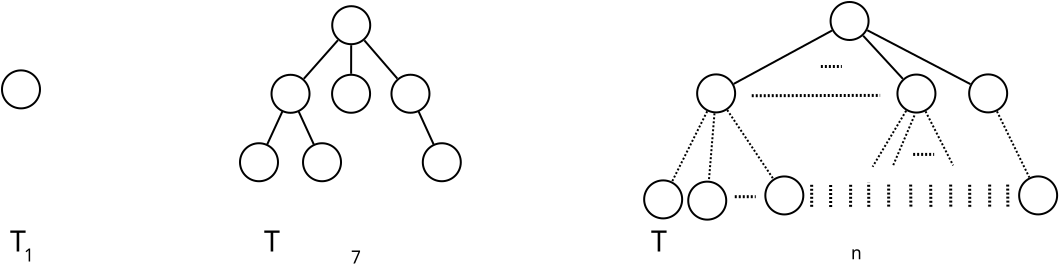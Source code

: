 <?xml version="1.0" encoding="UTF-8"?>
<dia:diagram xmlns:dia="http://www.lysator.liu.se/~alla/dia/">
  <dia:layer name="Background" visible="true" active="true">
    <dia:object type="Standard - Text" version="1" id="O0">
      <dia:attribute name="obj_pos">
        <dia:point val="16.661,12.294"/>
      </dia:attribute>
      <dia:attribute name="obj_bb">
        <dia:rectangle val="16.661,11.489;17.211,12.499"/>
      </dia:attribute>
      <dia:attribute name="text">
        <dia:composite type="text">
          <dia:attribute name="string">
            <dia:string>#1#</dia:string>
          </dia:attribute>
          <dia:attribute name="font">
            <dia:font family="sans" style="0" name="Helvetica"/>
          </dia:attribute>
          <dia:attribute name="height">
            <dia:real val="1.082"/>
          </dia:attribute>
          <dia:attribute name="pos">
            <dia:point val="16.661,12.294"/>
          </dia:attribute>
          <dia:attribute name="color">
            <dia:color val="#000000"/>
          </dia:attribute>
          <dia:attribute name="alignment">
            <dia:enum val="0"/>
          </dia:attribute>
        </dia:composite>
      </dia:attribute>
      <dia:attribute name="valign">
        <dia:enum val="3"/>
      </dia:attribute>
    </dia:object>
    <dia:object type="Standard - Ellipse" version="0" id="O1">
      <dia:attribute name="obj_pos">
        <dia:point val="15.555,2.74"/>
      </dia:attribute>
      <dia:attribute name="obj_bb">
        <dia:rectangle val="15.505,2.69;17.505,4.69"/>
      </dia:attribute>
      <dia:attribute name="elem_corner">
        <dia:point val="15.555,2.74"/>
      </dia:attribute>
      <dia:attribute name="elem_width">
        <dia:real val="1.9"/>
      </dia:attribute>
      <dia:attribute name="elem_height">
        <dia:real val="1.9"/>
      </dia:attribute>
      <dia:attribute name="border_width">
        <dia:real val="0.1"/>
      </dia:attribute>
      <dia:attribute name="aspect">
        <dia:enum val="2"/>
      </dia:attribute>
    </dia:object>
    <dia:object type="Standard - Text" version="1" id="O2">
      <dia:attribute name="obj_pos">
        <dia:point val="15.95,11.8"/>
      </dia:attribute>
      <dia:attribute name="obj_bb">
        <dia:rectangle val="15.95,10.47;58.165,12.137"/>
      </dia:attribute>
      <dia:attribute name="text">
        <dia:composite type="text">
          <dia:attribute name="string">
            <dia:string>#T                                  T                                                     T#</dia:string>
          </dia:attribute>
          <dia:attribute name="font">
            <dia:font family="sans" style="0" name="Helvetica"/>
          </dia:attribute>
          <dia:attribute name="height">
            <dia:real val="1.788"/>
          </dia:attribute>
          <dia:attribute name="pos">
            <dia:point val="15.95,11.8"/>
          </dia:attribute>
          <dia:attribute name="color">
            <dia:color val="#000000"/>
          </dia:attribute>
          <dia:attribute name="alignment">
            <dia:enum val="0"/>
          </dia:attribute>
        </dia:composite>
      </dia:attribute>
      <dia:attribute name="valign">
        <dia:enum val="3"/>
      </dia:attribute>
    </dia:object>
    <dia:object type="Standard - Text" version="1" id="O3">
      <dia:attribute name="obj_pos">
        <dia:point val="33.005,12.395"/>
      </dia:attribute>
      <dia:attribute name="obj_bb">
        <dia:rectangle val="33.005,11.59;33.555,12.6"/>
      </dia:attribute>
      <dia:attribute name="text">
        <dia:composite type="text">
          <dia:attribute name="string">
            <dia:string>#7#</dia:string>
          </dia:attribute>
          <dia:attribute name="font">
            <dia:font family="sans" style="0" name="Helvetica"/>
          </dia:attribute>
          <dia:attribute name="height">
            <dia:real val="1.082"/>
          </dia:attribute>
          <dia:attribute name="pos">
            <dia:point val="33.005,12.395"/>
          </dia:attribute>
          <dia:attribute name="color">
            <dia:color val="#000000"/>
          </dia:attribute>
          <dia:attribute name="alignment">
            <dia:enum val="0"/>
          </dia:attribute>
        </dia:composite>
      </dia:attribute>
      <dia:attribute name="valign">
        <dia:enum val="3"/>
      </dia:attribute>
    </dia:object>
    <dia:object type="Standard - Text" version="1" id="O4">
      <dia:attribute name="obj_pos">
        <dia:point val="58.01,12.185"/>
      </dia:attribute>
      <dia:attribute name="obj_bb">
        <dia:rectangle val="58.01,11.38;58.56,12.39"/>
      </dia:attribute>
      <dia:attribute name="text">
        <dia:composite type="text">
          <dia:attribute name="string">
            <dia:string>#n#</dia:string>
          </dia:attribute>
          <dia:attribute name="font">
            <dia:font family="sans" style="0" name="Helvetica"/>
          </dia:attribute>
          <dia:attribute name="height">
            <dia:real val="1.082"/>
          </dia:attribute>
          <dia:attribute name="pos">
            <dia:point val="58.01,12.185"/>
          </dia:attribute>
          <dia:attribute name="color">
            <dia:color val="#000000"/>
          </dia:attribute>
          <dia:attribute name="alignment">
            <dia:enum val="0"/>
          </dia:attribute>
        </dia:composite>
      </dia:attribute>
      <dia:attribute name="valign">
        <dia:enum val="3"/>
      </dia:attribute>
    </dia:object>
    <dia:object type="Standard - Line" version="0" id="O5">
      <dia:attribute name="obj_pos">
        <dia:point val="50.815,4.785"/>
      </dia:attribute>
      <dia:attribute name="obj_bb">
        <dia:rectangle val="48.993,4.718;50.882,8.363"/>
      </dia:attribute>
      <dia:attribute name="conn_endpoints">
        <dia:point val="50.815,4.785"/>
        <dia:point val="49.06,8.296"/>
      </dia:attribute>
      <dia:attribute name="numcp">
        <dia:int val="1"/>
      </dia:attribute>
      <dia:attribute name="line_width">
        <dia:real val="0.1"/>
      </dia:attribute>
      <dia:attribute name="line_style">
        <dia:enum val="4"/>
      </dia:attribute>
      <dia:connections>
        <dia:connection handle="0" to="O23" connection="8"/>
        <dia:connection handle="1" to="O26" connection="8"/>
      </dia:connections>
    </dia:object>
    <dia:object type="Standard - Line" version="0" id="O6">
      <dia:attribute name="obj_pos">
        <dia:point val="35.324,3.151"/>
      </dia:attribute>
      <dia:attribute name="obj_bb">
        <dia:rectangle val="33.6,1.167;35.395,3.222"/>
      </dia:attribute>
      <dia:attribute name="conn_endpoints">
        <dia:point val="35.324,3.151"/>
        <dia:point val="33.67,1.237"/>
      </dia:attribute>
      <dia:attribute name="numcp">
        <dia:int val="1"/>
      </dia:attribute>
      <dia:attribute name="line_width">
        <dia:real val="0.1"/>
      </dia:attribute>
      <dia:connections>
        <dia:connection handle="0" to="O12" connection="8"/>
        <dia:connection handle="1" to="O10" connection="8"/>
      </dia:connections>
    </dia:object>
    <dia:object type="Standard - Line" version="0" id="O7">
      <dia:attribute name="obj_pos">
        <dia:point val="30.644,3.162"/>
      </dia:attribute>
      <dia:attribute name="obj_bb">
        <dia:rectangle val="30.574,1.159;32.424,3.232"/>
      </dia:attribute>
      <dia:attribute name="conn_endpoints">
        <dia:point val="30.644,3.162"/>
        <dia:point val="32.354,1.23"/>
      </dia:attribute>
      <dia:attribute name="numcp">
        <dia:int val="1"/>
      </dia:attribute>
      <dia:attribute name="line_width">
        <dia:real val="0.1"/>
      </dia:attribute>
      <dia:connections>
        <dia:connection handle="0" to="O11" connection="8"/>
        <dia:connection handle="1" to="O10" connection="8"/>
      </dia:connections>
    </dia:object>
    <dia:object type="Standard - Line" version="0" id="O8">
      <dia:attribute name="obj_pos">
        <dia:point val="37.141,6.45"/>
      </dia:attribute>
      <dia:attribute name="obj_bb">
        <dia:rectangle val="36.316,4.725;37.207,6.516"/>
      </dia:attribute>
      <dia:attribute name="conn_endpoints">
        <dia:point val="37.141,6.45"/>
        <dia:point val="36.382,4.791"/>
      </dia:attribute>
      <dia:attribute name="numcp">
        <dia:int val="1"/>
      </dia:attribute>
      <dia:attribute name="line_width">
        <dia:real val="0.1"/>
      </dia:attribute>
      <dia:connections>
        <dia:connection handle="0" to="O9" connection="8"/>
        <dia:connection handle="1" to="O12" connection="8"/>
      </dia:connections>
    </dia:object>
    <dia:object type="Standard - Ellipse" version="0" id="O9">
      <dia:attribute name="obj_pos">
        <dia:point val="36.595,6.383"/>
      </dia:attribute>
      <dia:attribute name="obj_bb">
        <dia:rectangle val="36.545,6.333;38.545,8.333"/>
      </dia:attribute>
      <dia:attribute name="elem_corner">
        <dia:point val="36.595,6.383"/>
      </dia:attribute>
      <dia:attribute name="elem_width">
        <dia:real val="1.9"/>
      </dia:attribute>
      <dia:attribute name="elem_height">
        <dia:real val="1.9"/>
      </dia:attribute>
      <dia:attribute name="border_width">
        <dia:real val="0.1"/>
      </dia:attribute>
      <dia:attribute name="aspect">
        <dia:enum val="2"/>
      </dia:attribute>
    </dia:object>
    <dia:object type="Standard - Ellipse" version="0" id="O10">
      <dia:attribute name="obj_pos">
        <dia:point val="32.066,-0.469"/>
      </dia:attribute>
      <dia:attribute name="obj_bb">
        <dia:rectangle val="32.017,-0.519;34.017,1.481"/>
      </dia:attribute>
      <dia:attribute name="elem_corner">
        <dia:point val="32.066,-0.469"/>
      </dia:attribute>
      <dia:attribute name="elem_width">
        <dia:real val="1.9"/>
      </dia:attribute>
      <dia:attribute name="elem_height">
        <dia:real val="1.9"/>
      </dia:attribute>
      <dia:attribute name="border_width">
        <dia:real val="0.1"/>
      </dia:attribute>
      <dia:attribute name="aspect">
        <dia:enum val="2"/>
      </dia:attribute>
    </dia:object>
    <dia:object type="Standard - Ellipse" version="0" id="O11">
      <dia:attribute name="obj_pos">
        <dia:point val="29.031,2.961"/>
      </dia:attribute>
      <dia:attribute name="obj_bb">
        <dia:rectangle val="28.981,2.911;30.981,4.911"/>
      </dia:attribute>
      <dia:attribute name="elem_corner">
        <dia:point val="29.031,2.961"/>
      </dia:attribute>
      <dia:attribute name="elem_width">
        <dia:real val="1.9"/>
      </dia:attribute>
      <dia:attribute name="elem_height">
        <dia:real val="1.9"/>
      </dia:attribute>
      <dia:attribute name="border_width">
        <dia:real val="0.1"/>
      </dia:attribute>
      <dia:attribute name="aspect">
        <dia:enum val="2"/>
      </dia:attribute>
    </dia:object>
    <dia:object type="Standard - Ellipse" version="0" id="O12">
      <dia:attribute name="obj_pos">
        <dia:point val="35.028,2.958"/>
      </dia:attribute>
      <dia:attribute name="obj_bb">
        <dia:rectangle val="34.978,2.908;36.978,4.908"/>
      </dia:attribute>
      <dia:attribute name="elem_corner">
        <dia:point val="35.028,2.958"/>
      </dia:attribute>
      <dia:attribute name="elem_width">
        <dia:real val="1.9"/>
      </dia:attribute>
      <dia:attribute name="elem_height">
        <dia:real val="1.9"/>
      </dia:attribute>
      <dia:attribute name="border_width">
        <dia:real val="0.1"/>
      </dia:attribute>
      <dia:attribute name="show_background">
        <dia:boolean val="false"/>
      </dia:attribute>
      <dia:attribute name="aspect">
        <dia:enum val="2"/>
      </dia:attribute>
    </dia:object>
    <dia:object type="Standard - Ellipse" version="0" id="O13">
      <dia:attribute name="obj_pos">
        <dia:point val="30.606,6.383"/>
      </dia:attribute>
      <dia:attribute name="obj_bb">
        <dia:rectangle val="30.556,6.333;32.556,8.333"/>
      </dia:attribute>
      <dia:attribute name="elem_corner">
        <dia:point val="30.606,6.383"/>
      </dia:attribute>
      <dia:attribute name="elem_width">
        <dia:real val="1.9"/>
      </dia:attribute>
      <dia:attribute name="elem_height">
        <dia:real val="1.9"/>
      </dia:attribute>
      <dia:attribute name="border_width">
        <dia:real val="0.1"/>
      </dia:attribute>
      <dia:attribute name="aspect">
        <dia:enum val="2"/>
      </dia:attribute>
    </dia:object>
    <dia:object type="Standard - Line" version="0" id="O14">
      <dia:attribute name="obj_pos">
        <dia:point val="31.15,6.451"/>
      </dia:attribute>
      <dia:attribute name="obj_bb">
        <dia:rectangle val="30.321,4.727;31.217,6.517"/>
      </dia:attribute>
      <dia:attribute name="conn_endpoints">
        <dia:point val="31.15,6.451"/>
        <dia:point val="30.387,4.793"/>
      </dia:attribute>
      <dia:attribute name="numcp">
        <dia:int val="1"/>
      </dia:attribute>
      <dia:attribute name="line_width">
        <dia:real val="0.1"/>
      </dia:attribute>
      <dia:connections>
        <dia:connection handle="0" to="O13" connection="8"/>
        <dia:connection handle="1" to="O11" connection="8"/>
      </dia:connections>
    </dia:object>
    <dia:object type="Standard - Line" version="0" id="O15">
      <dia:attribute name="obj_pos">
        <dia:point val="28.811,6.451"/>
      </dia:attribute>
      <dia:attribute name="obj_bb">
        <dia:rectangle val="28.745,4.727;29.641,6.517"/>
      </dia:attribute>
      <dia:attribute name="conn_endpoints">
        <dia:point val="28.811,6.451"/>
        <dia:point val="29.575,4.793"/>
      </dia:attribute>
      <dia:attribute name="numcp">
        <dia:int val="1"/>
      </dia:attribute>
      <dia:attribute name="line_width">
        <dia:real val="0.1"/>
      </dia:attribute>
      <dia:connections>
        <dia:connection handle="0" to="O17" connection="8"/>
        <dia:connection handle="1" to="O11" connection="8"/>
      </dia:connections>
    </dia:object>
    <dia:object type="Standard - Line" version="0" id="O16">
      <dia:attribute name="obj_pos">
        <dia:point val="33.011,2.909"/>
      </dia:attribute>
      <dia:attribute name="obj_bb">
        <dia:rectangle val="32.961,1.43;33.065,2.96"/>
      </dia:attribute>
      <dia:attribute name="conn_endpoints">
        <dia:point val="33.011,2.909"/>
        <dia:point val="33.014,1.481"/>
      </dia:attribute>
      <dia:attribute name="numcp">
        <dia:int val="1"/>
      </dia:attribute>
      <dia:attribute name="line_width">
        <dia:real val="0.1"/>
      </dia:attribute>
      <dia:connections>
        <dia:connection handle="0" to="O18" connection="8"/>
        <dia:connection handle="1" to="O10" connection="8"/>
      </dia:connections>
    </dia:object>
    <dia:object type="Standard - Ellipse" version="0" id="O17">
      <dia:attribute name="obj_pos">
        <dia:point val="27.455,6.383"/>
      </dia:attribute>
      <dia:attribute name="obj_bb">
        <dia:rectangle val="27.405,6.333;29.405,8.333"/>
      </dia:attribute>
      <dia:attribute name="elem_corner">
        <dia:point val="27.455,6.383"/>
      </dia:attribute>
      <dia:attribute name="elem_width">
        <dia:real val="1.9"/>
      </dia:attribute>
      <dia:attribute name="elem_height">
        <dia:real val="1.9"/>
      </dia:attribute>
      <dia:attribute name="border_width">
        <dia:real val="0.1"/>
      </dia:attribute>
      <dia:attribute name="aspect">
        <dia:enum val="2"/>
      </dia:attribute>
    </dia:object>
    <dia:object type="Standard - Ellipse" version="0" id="O18">
      <dia:attribute name="obj_pos">
        <dia:point val="32.059,2.959"/>
      </dia:attribute>
      <dia:attribute name="obj_bb">
        <dia:rectangle val="32.009,2.909;34.009,4.909"/>
      </dia:attribute>
      <dia:attribute name="elem_corner">
        <dia:point val="32.059,2.959"/>
      </dia:attribute>
      <dia:attribute name="elem_width">
        <dia:real val="1.9"/>
      </dia:attribute>
      <dia:attribute name="elem_height">
        <dia:real val="1.9"/>
      </dia:attribute>
      <dia:attribute name="border_width">
        <dia:real val="0.1"/>
      </dia:attribute>
      <dia:attribute name="show_background">
        <dia:boolean val="false"/>
      </dia:attribute>
      <dia:attribute name="aspect">
        <dia:enum val="2"/>
      </dia:attribute>
    </dia:object>
    <dia:object type="Standard - Line" version="0" id="O19">
      <dia:attribute name="obj_pos">
        <dia:point val="63.98,3.429"/>
      </dia:attribute>
      <dia:attribute name="obj_bb">
        <dia:rectangle val="58.749,0.664;64.047,3.497"/>
      </dia:attribute>
      <dia:attribute name="conn_endpoints">
        <dia:point val="63.98,3.429"/>
        <dia:point val="58.817,0.732"/>
      </dia:attribute>
      <dia:attribute name="numcp">
        <dia:int val="1"/>
      </dia:attribute>
      <dia:attribute name="line_width">
        <dia:real val="0.1"/>
      </dia:attribute>
      <dia:connections>
        <dia:connection handle="0" to="O24" connection="8"/>
        <dia:connection handle="1" to="O22" connection="8"/>
      </dia:connections>
    </dia:object>
    <dia:object type="Standard - Line" version="0" id="O20">
      <dia:attribute name="obj_pos">
        <dia:point val="52.139,3.415"/>
      </dia:attribute>
      <dia:attribute name="obj_bb">
        <dia:rectangle val="52.071,0.678;57.126,3.483"/>
      </dia:attribute>
      <dia:attribute name="conn_endpoints">
        <dia:point val="52.139,3.415"/>
        <dia:point val="57.058,0.746"/>
      </dia:attribute>
      <dia:attribute name="numcp">
        <dia:int val="1"/>
      </dia:attribute>
      <dia:attribute name="line_width">
        <dia:real val="0.1"/>
      </dia:attribute>
      <dia:connections>
        <dia:connection handle="0" to="O23" connection="8"/>
        <dia:connection handle="1" to="O22" connection="8"/>
      </dia:connections>
    </dia:object>
    <dia:object type="Standard - Ellipse" version="0" id="O21">
      <dia:attribute name="obj_pos">
        <dia:point val="66.412,8.041"/>
      </dia:attribute>
      <dia:attribute name="obj_bb">
        <dia:rectangle val="66.362,7.991;68.362,9.991"/>
      </dia:attribute>
      <dia:attribute name="elem_corner">
        <dia:point val="66.412,8.041"/>
      </dia:attribute>
      <dia:attribute name="elem_width">
        <dia:real val="1.9"/>
      </dia:attribute>
      <dia:attribute name="elem_height">
        <dia:real val="1.9"/>
      </dia:attribute>
      <dia:attribute name="border_width">
        <dia:real val="0.1"/>
      </dia:attribute>
      <dia:attribute name="aspect">
        <dia:enum val="2"/>
      </dia:attribute>
    </dia:object>
    <dia:object type="Standard - Ellipse" version="0" id="O22">
      <dia:attribute name="obj_pos">
        <dia:point val="56.984,-0.679"/>
      </dia:attribute>
      <dia:attribute name="obj_bb">
        <dia:rectangle val="56.934,-0.729;58.934,1.271"/>
      </dia:attribute>
      <dia:attribute name="elem_corner">
        <dia:point val="56.984,-0.679"/>
      </dia:attribute>
      <dia:attribute name="elem_width">
        <dia:real val="1.9"/>
      </dia:attribute>
      <dia:attribute name="elem_height">
        <dia:real val="1.9"/>
      </dia:attribute>
      <dia:attribute name="border_width">
        <dia:real val="0.1"/>
      </dia:attribute>
      <dia:attribute name="aspect">
        <dia:enum val="2"/>
      </dia:attribute>
    </dia:object>
    <dia:object type="Standard - Ellipse" version="0" id="O23">
      <dia:attribute name="obj_pos">
        <dia:point val="50.312,2.941"/>
      </dia:attribute>
      <dia:attribute name="obj_bb">
        <dia:rectangle val="50.263,2.891;52.263,4.891"/>
      </dia:attribute>
      <dia:attribute name="elem_corner">
        <dia:point val="50.312,2.941"/>
      </dia:attribute>
      <dia:attribute name="elem_width">
        <dia:real val="1.9"/>
      </dia:attribute>
      <dia:attribute name="elem_height">
        <dia:real val="1.9"/>
      </dia:attribute>
      <dia:attribute name="border_width">
        <dia:real val="0.1"/>
      </dia:attribute>
      <dia:attribute name="aspect">
        <dia:enum val="2"/>
      </dia:attribute>
    </dia:object>
    <dia:object type="Standard - Ellipse" version="0" id="O24">
      <dia:attribute name="obj_pos">
        <dia:point val="63.913,2.941"/>
      </dia:attribute>
      <dia:attribute name="obj_bb">
        <dia:rectangle val="63.862,2.891;65.862,4.891"/>
      </dia:attribute>
      <dia:attribute name="elem_corner">
        <dia:point val="63.913,2.941"/>
      </dia:attribute>
      <dia:attribute name="elem_width">
        <dia:real val="1.9"/>
      </dia:attribute>
      <dia:attribute name="elem_height">
        <dia:real val="1.9"/>
      </dia:attribute>
      <dia:attribute name="border_width">
        <dia:real val="0.1"/>
      </dia:attribute>
      <dia:attribute name="show_background">
        <dia:boolean val="false"/>
      </dia:attribute>
      <dia:attribute name="aspect">
        <dia:enum val="2"/>
      </dia:attribute>
    </dia:object>
    <dia:object type="Standard - Line" version="0" id="O25">
      <dia:attribute name="obj_pos">
        <dia:point val="60.599,3.164"/>
      </dia:attribute>
      <dia:attribute name="obj_bb">
        <dia:rectangle val="58.541,0.936;60.669,3.234"/>
      </dia:attribute>
      <dia:attribute name="conn_endpoints">
        <dia:point val="60.599,3.164"/>
        <dia:point val="58.612,1.006"/>
      </dia:attribute>
      <dia:attribute name="numcp">
        <dia:int val="1"/>
      </dia:attribute>
      <dia:attribute name="line_width">
        <dia:real val="0.1"/>
      </dia:attribute>
      <dia:connections>
        <dia:connection handle="0" to="O27" connection="8"/>
        <dia:connection handle="1" to="O22" connection="8"/>
      </dia:connections>
    </dia:object>
    <dia:object type="Standard - Ellipse" version="0" id="O26">
      <dia:attribute name="obj_pos">
        <dia:point val="47.663,8.241"/>
      </dia:attribute>
      <dia:attribute name="obj_bb">
        <dia:rectangle val="47.612,8.191;49.612,10.191"/>
      </dia:attribute>
      <dia:attribute name="elem_corner">
        <dia:point val="47.663,8.241"/>
      </dia:attribute>
      <dia:attribute name="elem_width">
        <dia:real val="1.9"/>
      </dia:attribute>
      <dia:attribute name="elem_height">
        <dia:real val="1.9"/>
      </dia:attribute>
      <dia:attribute name="border_width">
        <dia:real val="0.1"/>
      </dia:attribute>
      <dia:attribute name="aspect">
        <dia:enum val="2"/>
      </dia:attribute>
    </dia:object>
    <dia:object type="Standard - Ellipse" version="0" id="O27">
      <dia:attribute name="obj_pos">
        <dia:point val="60.327,2.949"/>
      </dia:attribute>
      <dia:attribute name="obj_bb">
        <dia:rectangle val="60.277,2.899;62.277,4.899"/>
      </dia:attribute>
      <dia:attribute name="elem_corner">
        <dia:point val="60.327,2.949"/>
      </dia:attribute>
      <dia:attribute name="elem_width">
        <dia:real val="1.9"/>
      </dia:attribute>
      <dia:attribute name="elem_height">
        <dia:real val="1.9"/>
      </dia:attribute>
      <dia:attribute name="border_width">
        <dia:real val="0.1"/>
      </dia:attribute>
      <dia:attribute name="show_background">
        <dia:boolean val="false"/>
      </dia:attribute>
      <dia:attribute name="aspect">
        <dia:enum val="2"/>
      </dia:attribute>
    </dia:object>
    <dia:object type="Standard - Line" version="0" id="O28">
      <dia:attribute name="obj_pos">
        <dia:point val="65.303,4.789"/>
      </dia:attribute>
      <dia:attribute name="obj_bb">
        <dia:rectangle val="65.236,4.722;66.989,8.159"/>
      </dia:attribute>
      <dia:attribute name="conn_endpoints">
        <dia:point val="65.303,4.789"/>
        <dia:point val="66.922,8.093"/>
      </dia:attribute>
      <dia:attribute name="numcp">
        <dia:int val="1"/>
      </dia:attribute>
      <dia:attribute name="line_width">
        <dia:real val="0.1"/>
      </dia:attribute>
      <dia:attribute name="line_style">
        <dia:enum val="4"/>
      </dia:attribute>
      <dia:connections>
        <dia:connection handle="0" to="O24" connection="8"/>
        <dia:connection handle="1" to="O21" connection="8"/>
      </dia:connections>
    </dia:object>
    <dia:object type="Standard - Line" version="0" id="O29">
      <dia:attribute name="obj_pos">
        <dia:point val="51.18,4.887"/>
      </dia:attribute>
      <dia:attribute name="obj_bb">
        <dia:rectangle val="50.846,4.833;51.234,8.311"/>
      </dia:attribute>
      <dia:attribute name="conn_endpoints">
        <dia:point val="51.18,4.887"/>
        <dia:point val="50.9,8.257"/>
      </dia:attribute>
      <dia:attribute name="numcp">
        <dia:int val="1"/>
      </dia:attribute>
      <dia:attribute name="line_width">
        <dia:real val="0.1"/>
      </dia:attribute>
      <dia:attribute name="line_style">
        <dia:enum val="4"/>
      </dia:attribute>
      <dia:connections>
        <dia:connection handle="0" to="O23" connection="8"/>
        <dia:connection handle="1" to="O30" connection="8"/>
      </dia:connections>
    </dia:object>
    <dia:object type="Standard - Ellipse" version="0" id="O30">
      <dia:attribute name="obj_pos">
        <dia:point val="49.867,8.303"/>
      </dia:attribute>
      <dia:attribute name="obj_bb">
        <dia:rectangle val="49.818,8.253;51.818,10.253"/>
      </dia:attribute>
      <dia:attribute name="elem_corner">
        <dia:point val="49.867,8.303"/>
      </dia:attribute>
      <dia:attribute name="elem_width">
        <dia:real val="1.9"/>
      </dia:attribute>
      <dia:attribute name="elem_height">
        <dia:real val="1.9"/>
      </dia:attribute>
      <dia:attribute name="border_width">
        <dia:real val="0.1"/>
      </dia:attribute>
      <dia:attribute name="aspect">
        <dia:enum val="2"/>
      </dia:attribute>
    </dia:object>
    <dia:object type="Standard - Line" version="0" id="O31">
      <dia:attribute name="obj_pos">
        <dia:point val="51.817,4.72"/>
      </dia:attribute>
      <dia:attribute name="obj_bb">
        <dia:rectangle val="51.748,4.651;54.187,8.233"/>
      </dia:attribute>
      <dia:attribute name="conn_endpoints">
        <dia:point val="51.817,4.72"/>
        <dia:point val="54.118,8.164"/>
      </dia:attribute>
      <dia:attribute name="numcp">
        <dia:int val="1"/>
      </dia:attribute>
      <dia:attribute name="line_width">
        <dia:real val="0.1"/>
      </dia:attribute>
      <dia:attribute name="line_style">
        <dia:enum val="4"/>
      </dia:attribute>
      <dia:connections>
        <dia:connection handle="0" to="O23" connection="8"/>
        <dia:connection handle="1" to="O32" connection="8"/>
      </dia:connections>
    </dia:object>
    <dia:object type="Standard - Ellipse" version="0" id="O32">
      <dia:attribute name="obj_pos">
        <dia:point val="53.722,8.043"/>
      </dia:attribute>
      <dia:attribute name="obj_bb">
        <dia:rectangle val="53.672,7.993;55.672,9.993"/>
      </dia:attribute>
      <dia:attribute name="elem_corner">
        <dia:point val="53.722,8.043"/>
      </dia:attribute>
      <dia:attribute name="elem_width">
        <dia:real val="1.9"/>
      </dia:attribute>
      <dia:attribute name="elem_height">
        <dia:real val="1.9"/>
      </dia:attribute>
      <dia:attribute name="border_width">
        <dia:real val="0.1"/>
      </dia:attribute>
      <dia:attribute name="aspect">
        <dia:enum val="2"/>
      </dia:attribute>
    </dia:object>
    <dia:object type="Standard - Line" version="0" id="O33">
      <dia:attribute name="obj_pos">
        <dia:point val="56.039,9.561"/>
      </dia:attribute>
      <dia:attribute name="obj_bb">
        <dia:rectangle val="55.962,8.35;56.114,9.636"/>
      </dia:attribute>
      <dia:attribute name="conn_endpoints">
        <dia:point val="56.039,9.561"/>
        <dia:point val="56.038,8.425"/>
      </dia:attribute>
      <dia:attribute name="numcp">
        <dia:int val="1"/>
      </dia:attribute>
      <dia:attribute name="line_width">
        <dia:real val="0.15"/>
      </dia:attribute>
      <dia:attribute name="line_style">
        <dia:enum val="4"/>
      </dia:attribute>
    </dia:object>
    <dia:object type="Standard - Line" version="0" id="O34">
      <dia:attribute name="obj_pos">
        <dia:point val="56.989,9.571"/>
      </dia:attribute>
      <dia:attribute name="obj_bb">
        <dia:rectangle val="56.912,8.35;57.064,9.646"/>
      </dia:attribute>
      <dia:attribute name="conn_endpoints">
        <dia:point val="56.989,9.571"/>
        <dia:point val="56.987,8.425"/>
      </dia:attribute>
      <dia:attribute name="numcp">
        <dia:int val="1"/>
      </dia:attribute>
      <dia:attribute name="line_width">
        <dia:real val="0.15"/>
      </dia:attribute>
      <dia:attribute name="line_style">
        <dia:enum val="4"/>
      </dia:attribute>
    </dia:object>
    <dia:object type="Standard - Line" version="0" id="O35">
      <dia:attribute name="obj_pos">
        <dia:point val="57.984,9.561"/>
      </dia:attribute>
      <dia:attribute name="obj_bb">
        <dia:rectangle val="57.909,8.3;58.063,9.636"/>
      </dia:attribute>
      <dia:attribute name="conn_endpoints">
        <dia:point val="57.984,9.561"/>
        <dia:point val="57.987,8.375"/>
      </dia:attribute>
      <dia:attribute name="numcp">
        <dia:int val="1"/>
      </dia:attribute>
      <dia:attribute name="line_width">
        <dia:real val="0.15"/>
      </dia:attribute>
      <dia:attribute name="line_style">
        <dia:enum val="4"/>
      </dia:attribute>
    </dia:object>
    <dia:object type="Standard - Line" version="0" id="O36">
      <dia:attribute name="obj_pos">
        <dia:point val="58.894,9.561"/>
      </dia:attribute>
      <dia:attribute name="obj_bb">
        <dia:rectangle val="58.812,8.275;58.969,9.636"/>
      </dia:attribute>
      <dia:attribute name="conn_endpoints">
        <dia:point val="58.894,9.561"/>
        <dia:point val="58.888,8.35"/>
      </dia:attribute>
      <dia:attribute name="numcp">
        <dia:int val="1"/>
      </dia:attribute>
      <dia:attribute name="line_width">
        <dia:real val="0.15"/>
      </dia:attribute>
      <dia:attribute name="line_style">
        <dia:enum val="4"/>
      </dia:attribute>
    </dia:object>
    <dia:object type="Standard - Line" version="0" id="O37">
      <dia:attribute name="obj_pos">
        <dia:point val="59.889,9.551"/>
      </dia:attribute>
      <dia:attribute name="obj_bb">
        <dia:rectangle val="59.812,8.3;59.964,9.626"/>
      </dia:attribute>
      <dia:attribute name="conn_endpoints">
        <dia:point val="59.889,9.551"/>
        <dia:point val="59.888,8.375"/>
      </dia:attribute>
      <dia:attribute name="numcp">
        <dia:int val="1"/>
      </dia:attribute>
      <dia:attribute name="line_width">
        <dia:real val="0.15"/>
      </dia:attribute>
      <dia:attribute name="line_style">
        <dia:enum val="4"/>
      </dia:attribute>
    </dia:object>
    <dia:object type="Standard - Line" version="0" id="O38">
      <dia:attribute name="obj_pos">
        <dia:point val="60.999,9.551"/>
      </dia:attribute>
      <dia:attribute name="obj_bb">
        <dia:rectangle val="60.912,8.324;61.075,9.627"/>
      </dia:attribute>
      <dia:attribute name="conn_endpoints">
        <dia:point val="60.999,9.551"/>
        <dia:point val="60.987,8.4"/>
      </dia:attribute>
      <dia:attribute name="numcp">
        <dia:int val="1"/>
      </dia:attribute>
      <dia:attribute name="line_width">
        <dia:real val="0.15"/>
      </dia:attribute>
      <dia:attribute name="line_style">
        <dia:enum val="4"/>
      </dia:attribute>
    </dia:object>
    <dia:object type="Standard - Line" version="0" id="O39">
      <dia:attribute name="obj_pos">
        <dia:point val="61.999,9.561"/>
      </dia:attribute>
      <dia:attribute name="obj_bb">
        <dia:rectangle val="61.912,8.299;62.075,9.637"/>
      </dia:attribute>
      <dia:attribute name="conn_endpoints">
        <dia:point val="61.999,9.561"/>
        <dia:point val="61.987,8.375"/>
      </dia:attribute>
      <dia:attribute name="numcp">
        <dia:int val="1"/>
      </dia:attribute>
      <dia:attribute name="line_width">
        <dia:real val="0.15"/>
      </dia:attribute>
      <dia:attribute name="line_style">
        <dia:enum val="4"/>
      </dia:attribute>
    </dia:object>
    <dia:object type="Standard - Line" version="0" id="O40">
      <dia:attribute name="obj_pos">
        <dia:point val="62.994,9.551"/>
      </dia:attribute>
      <dia:attribute name="obj_bb">
        <dia:rectangle val="62.912,8.275;63.069,9.626"/>
      </dia:attribute>
      <dia:attribute name="conn_endpoints">
        <dia:point val="62.994,9.551"/>
        <dia:point val="62.987,8.35"/>
      </dia:attribute>
      <dia:attribute name="numcp">
        <dia:int val="1"/>
      </dia:attribute>
      <dia:attribute name="line_width">
        <dia:real val="0.15"/>
      </dia:attribute>
      <dia:attribute name="line_style">
        <dia:enum val="4"/>
      </dia:attribute>
    </dia:object>
    <dia:object type="Standard - Line" version="0" id="O41">
      <dia:attribute name="obj_pos">
        <dia:point val="63.944,9.561"/>
      </dia:attribute>
      <dia:attribute name="obj_bb">
        <dia:rectangle val="63.862,8.325;64.019,9.636"/>
      </dia:attribute>
      <dia:attribute name="conn_endpoints">
        <dia:point val="63.944,9.561"/>
        <dia:point val="63.938,8.4"/>
      </dia:attribute>
      <dia:attribute name="numcp">
        <dia:int val="1"/>
      </dia:attribute>
      <dia:attribute name="line_width">
        <dia:real val="0.15"/>
      </dia:attribute>
      <dia:attribute name="line_style">
        <dia:enum val="4"/>
      </dia:attribute>
    </dia:object>
    <dia:object type="Standard - Line" version="0" id="O42">
      <dia:attribute name="obj_pos">
        <dia:point val="64.939,9.551"/>
      </dia:attribute>
      <dia:attribute name="obj_bb">
        <dia:rectangle val="64.862,8.325;65.014,9.626"/>
      </dia:attribute>
      <dia:attribute name="conn_endpoints">
        <dia:point val="64.939,9.551"/>
        <dia:point val="64.938,8.4"/>
      </dia:attribute>
      <dia:attribute name="numcp">
        <dia:int val="1"/>
      </dia:attribute>
      <dia:attribute name="line_width">
        <dia:real val="0.15"/>
      </dia:attribute>
      <dia:attribute name="line_style">
        <dia:enum val="4"/>
      </dia:attribute>
    </dia:object>
    <dia:object type="Standard - Line" version="0" id="O43">
      <dia:attribute name="obj_pos">
        <dia:point val="65.849,9.551"/>
      </dia:attribute>
      <dia:attribute name="obj_bb">
        <dia:rectangle val="65.762,8.349;65.925,9.627"/>
      </dia:attribute>
      <dia:attribute name="conn_endpoints">
        <dia:point val="65.849,9.551"/>
        <dia:point val="65.838,8.425"/>
      </dia:attribute>
      <dia:attribute name="numcp">
        <dia:int val="1"/>
      </dia:attribute>
      <dia:attribute name="line_width">
        <dia:real val="0.15"/>
      </dia:attribute>
      <dia:attribute name="line_style">
        <dia:enum val="4"/>
      </dia:attribute>
    </dia:object>
    <dia:object type="Standard - Line" version="0" id="O44">
      <dia:attribute name="obj_pos">
        <dia:point val="60.763,4.758"/>
      </dia:attribute>
      <dia:attribute name="obj_bb">
        <dia:rectangle val="59.016,4.689;60.831,7.627"/>
      </dia:attribute>
      <dia:attribute name="conn_endpoints">
        <dia:point val="60.763,4.758"/>
        <dia:point val="59.085,7.559"/>
      </dia:attribute>
      <dia:attribute name="numcp">
        <dia:int val="1"/>
      </dia:attribute>
      <dia:attribute name="line_width">
        <dia:real val="0.1"/>
      </dia:attribute>
      <dia:attribute name="line_style">
        <dia:enum val="4"/>
      </dia:attribute>
      <dia:connections>
        <dia:connection handle="0" to="O27" connection="8"/>
      </dia:connections>
    </dia:object>
    <dia:object type="Standard - Line" version="0" id="O45">
      <dia:attribute name="obj_pos">
        <dia:point val="61.177,4.994"/>
      </dia:attribute>
      <dia:attribute name="obj_bb">
        <dia:rectangle val="60.047,4.928;61.243,7.556"/>
      </dia:attribute>
      <dia:attribute name="conn_endpoints">
        <dia:point val="61.177,4.994"/>
        <dia:point val="60.112,7.491"/>
      </dia:attribute>
      <dia:attribute name="numcp">
        <dia:int val="1"/>
      </dia:attribute>
      <dia:attribute name="line_width">
        <dia:real val="0.1"/>
      </dia:attribute>
      <dia:attribute name="line_style">
        <dia:enum val="4"/>
      </dia:attribute>
    </dia:object>
    <dia:object type="Standard - Line" version="0" id="O46">
      <dia:attribute name="obj_pos">
        <dia:point val="61.73,4.787"/>
      </dia:attribute>
      <dia:attribute name="obj_bb">
        <dia:rectangle val="61.663,4.719;63.18,7.558"/>
      </dia:attribute>
      <dia:attribute name="conn_endpoints">
        <dia:point val="61.73,4.787"/>
        <dia:point val="63.112,7.491"/>
      </dia:attribute>
      <dia:attribute name="numcp">
        <dia:int val="1"/>
      </dia:attribute>
      <dia:attribute name="line_width">
        <dia:real val="0.1"/>
      </dia:attribute>
      <dia:attribute name="line_style">
        <dia:enum val="4"/>
      </dia:attribute>
      <dia:connections>
        <dia:connection handle="0" to="O27" connection="8"/>
      </dia:connections>
    </dia:object>
    <dia:object type="Standard - Line" version="0" id="O47">
      <dia:attribute name="obj_pos">
        <dia:point val="61.112,6.941"/>
      </dia:attribute>
      <dia:attribute name="obj_bb">
        <dia:rectangle val="61.038,6.866;62.237,7.016"/>
      </dia:attribute>
      <dia:attribute name="conn_endpoints">
        <dia:point val="61.112,6.941"/>
        <dia:point val="62.163,6.941"/>
      </dia:attribute>
      <dia:attribute name="numcp">
        <dia:int val="1"/>
      </dia:attribute>
      <dia:attribute name="line_width">
        <dia:real val="0.15"/>
      </dia:attribute>
      <dia:attribute name="line_style">
        <dia:enum val="4"/>
      </dia:attribute>
    </dia:object>
    <dia:object type="Standard - Line" version="0" id="O48">
      <dia:attribute name="obj_pos">
        <dia:point val="52.193,9.056"/>
      </dia:attribute>
      <dia:attribute name="obj_bb">
        <dia:rectangle val="52.117,8.981;53.318,9.131"/>
      </dia:attribute>
      <dia:attribute name="conn_endpoints">
        <dia:point val="52.193,9.056"/>
        <dia:point val="53.242,9.056"/>
      </dia:attribute>
      <dia:attribute name="numcp">
        <dia:int val="1"/>
      </dia:attribute>
      <dia:attribute name="line_width">
        <dia:real val="0.15"/>
      </dia:attribute>
      <dia:attribute name="line_style">
        <dia:enum val="4"/>
      </dia:attribute>
    </dia:object>
    <dia:object type="Standard - Line" version="0" id="O49">
      <dia:attribute name="obj_pos">
        <dia:point val="53.042,4.006"/>
      </dia:attribute>
      <dia:attribute name="obj_bb">
        <dia:rectangle val="52.967,3.915;59.538,4.081"/>
      </dia:attribute>
      <dia:attribute name="conn_endpoints">
        <dia:point val="53.042,4.006"/>
        <dia:point val="59.462,3.991"/>
      </dia:attribute>
      <dia:attribute name="numcp">
        <dia:int val="1"/>
      </dia:attribute>
      <dia:attribute name="line_width">
        <dia:real val="0.15"/>
      </dia:attribute>
      <dia:attribute name="line_style">
        <dia:enum val="4"/>
      </dia:attribute>
    </dia:object>
    <dia:object type="Standard - Line" version="0" id="O50">
      <dia:attribute name="obj_pos">
        <dia:point val="56.498,2.546"/>
      </dia:attribute>
      <dia:attribute name="obj_bb">
        <dia:rectangle val="56.422,2.471;57.623,2.621"/>
      </dia:attribute>
      <dia:attribute name="conn_endpoints">
        <dia:point val="56.498,2.546"/>
        <dia:point val="57.547,2.546"/>
      </dia:attribute>
      <dia:attribute name="numcp">
        <dia:int val="1"/>
      </dia:attribute>
      <dia:attribute name="line_width">
        <dia:real val="0.15"/>
      </dia:attribute>
      <dia:attribute name="line_style">
        <dia:enum val="4"/>
      </dia:attribute>
    </dia:object>
  </dia:layer>
</dia:diagram>
